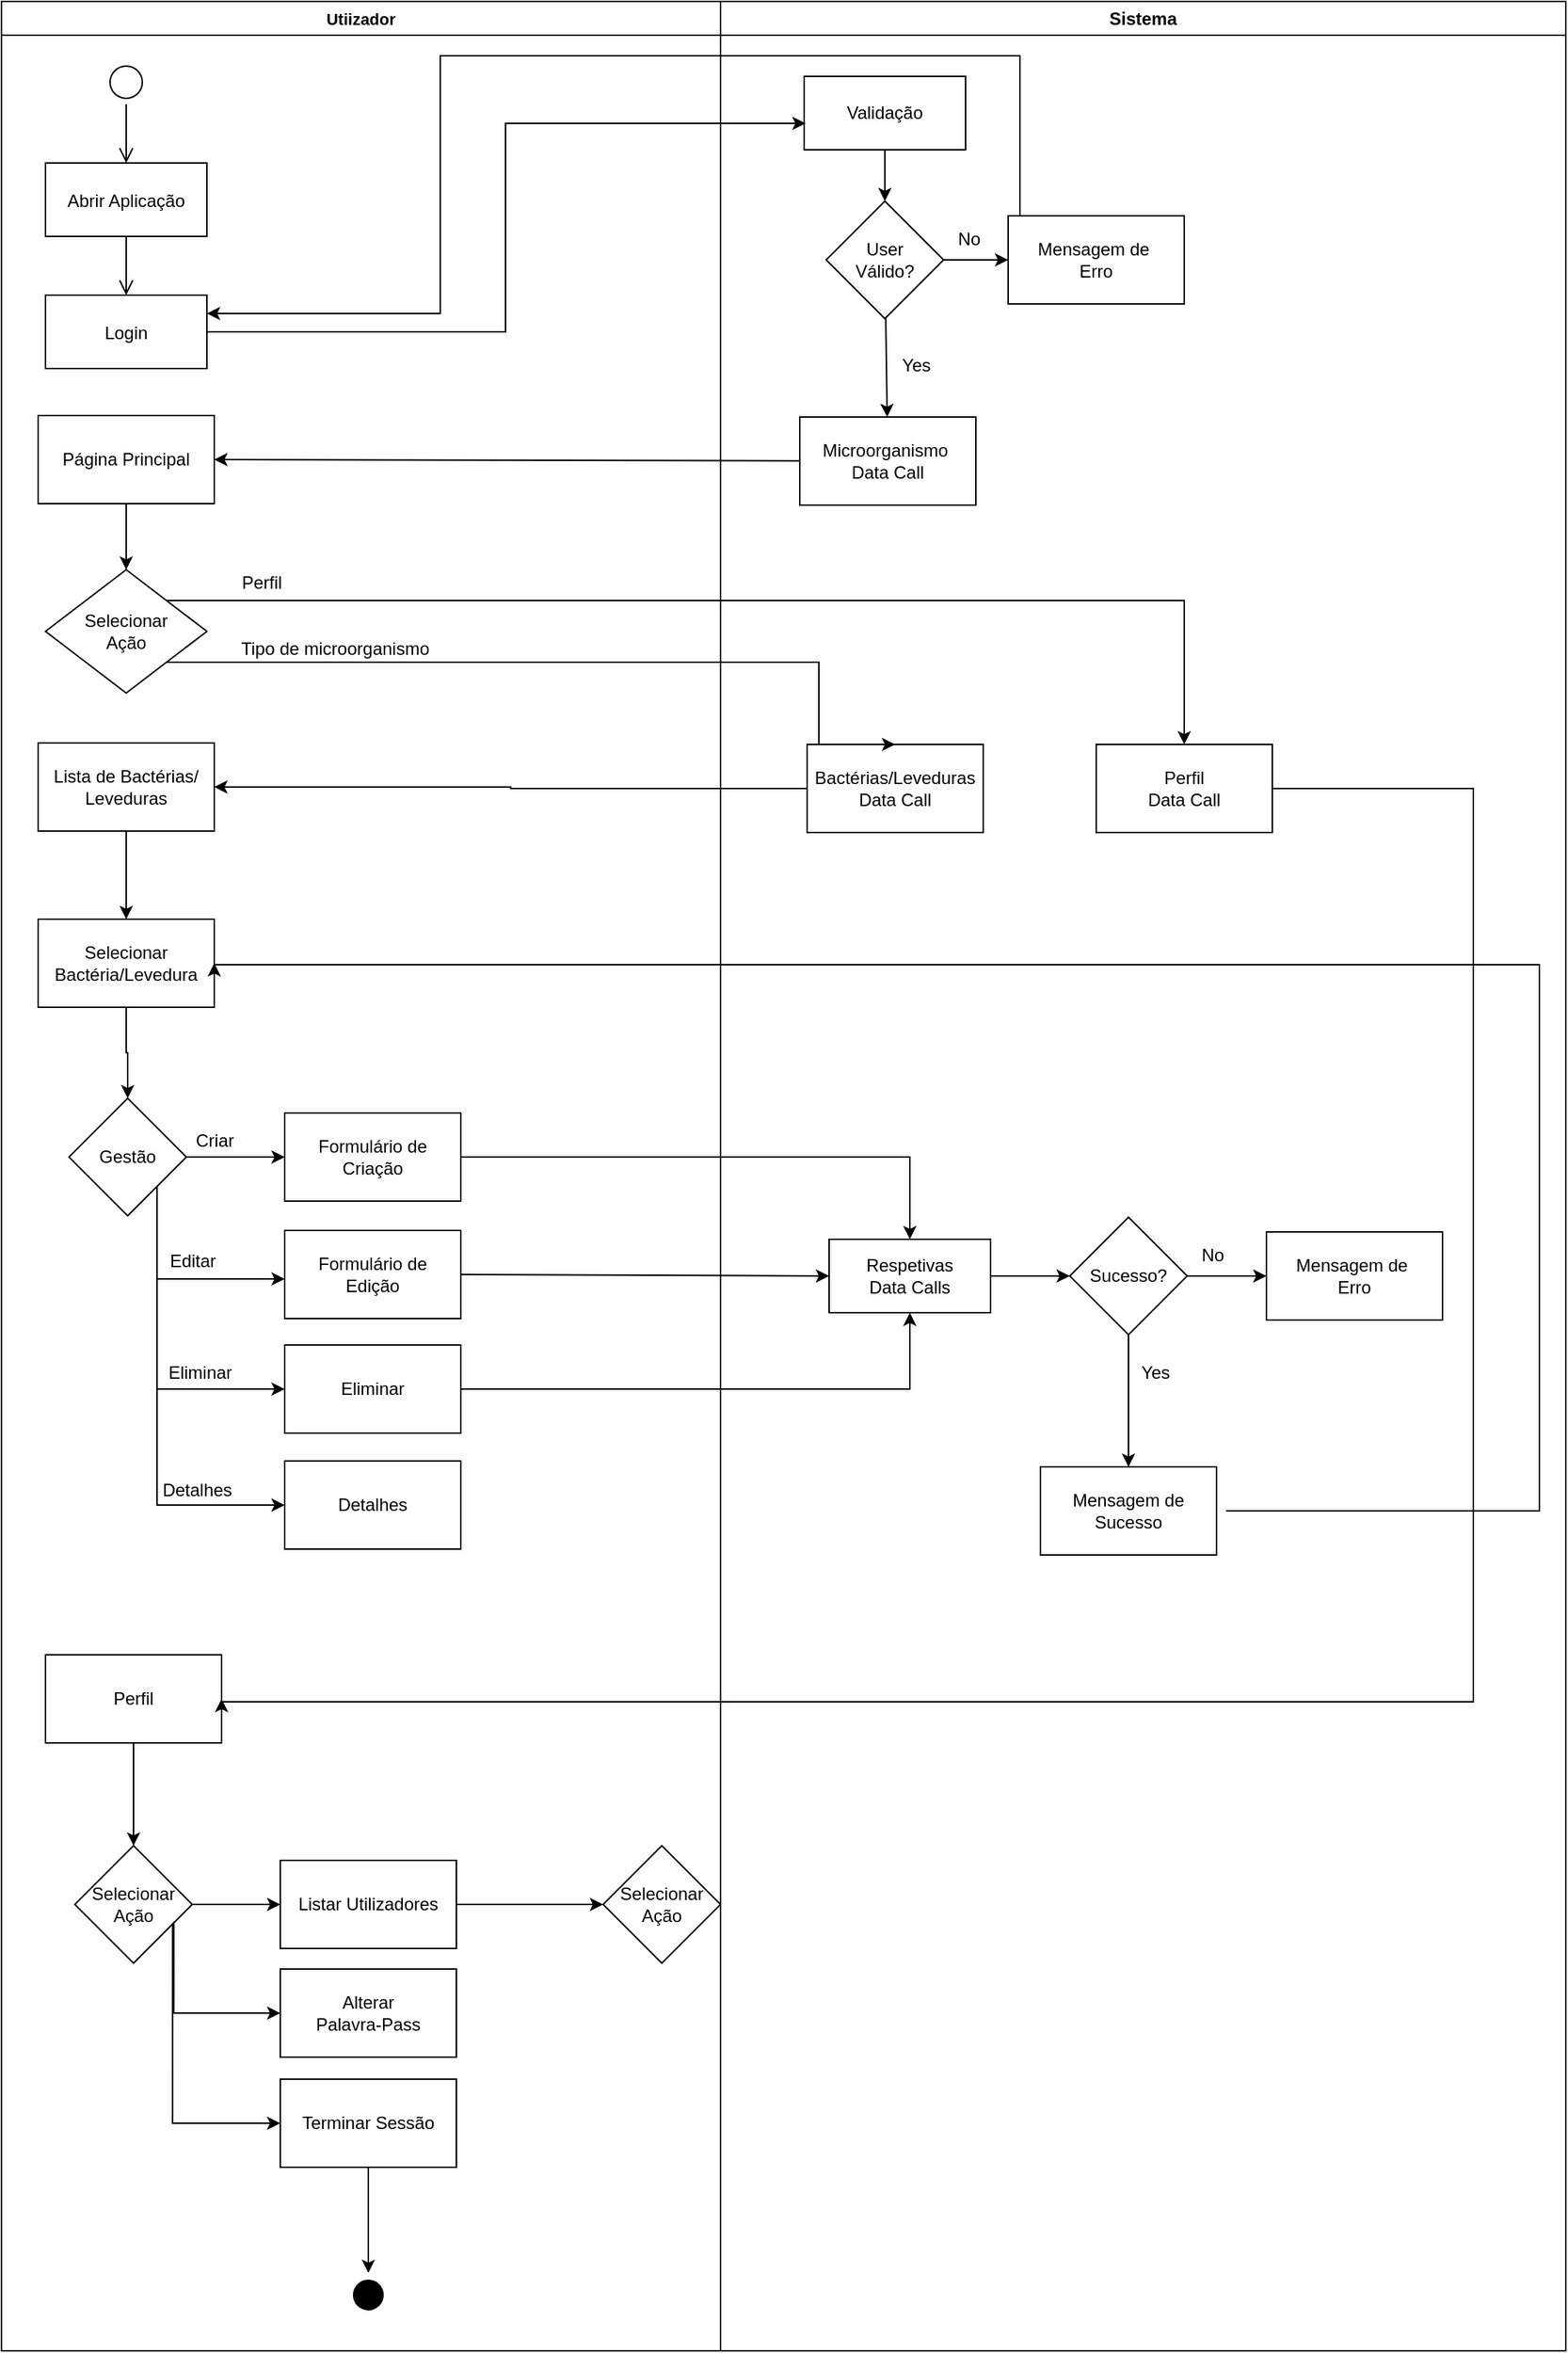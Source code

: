 <mxfile version="24.7.16">
  <diagram name="Page-1" id="e7e014a7-5840-1c2e-5031-d8a46d1fe8dd">
    <mxGraphModel dx="2206" dy="1297" grid="0" gridSize="10" guides="1" tooltips="1" connect="1" arrows="1" fold="1" page="1" pageScale="1" pageWidth="1654" pageHeight="2336" background="#ffffff" math="0" shadow="0">
      <root>
        <mxCell id="0" />
        <mxCell id="1" parent="0" />
        <mxCell id="2" value="Utiizador" style="swimlane;whiteSpace=wrap;labelBackgroundColor=none;fontSize=11;" parent="1" vertex="1">
          <mxGeometry x="120" y="29" width="490" height="1600" as="geometry" />
        </mxCell>
        <mxCell id="5" value="" style="ellipse;shape=startState;labelBackgroundColor=none;" parent="2" vertex="1">
          <mxGeometry x="70" y="40" width="30" height="30" as="geometry" />
        </mxCell>
        <mxCell id="6" value="" style="edgeStyle=elbowEdgeStyle;elbow=horizontal;verticalAlign=bottom;endArrow=open;endSize=8;endFill=1;rounded=0;labelBackgroundColor=none;fontColor=default;" parent="2" source="5" target="7" edge="1">
          <mxGeometry x="100" y="40" as="geometry">
            <mxPoint x="85" y="110" as="targetPoint" />
          </mxGeometry>
        </mxCell>
        <mxCell id="7" value="Abrir Aplicação" style="labelBackgroundColor=none;" parent="2" vertex="1">
          <mxGeometry x="30" y="110" width="110" height="50" as="geometry" />
        </mxCell>
        <mxCell id="6K1Hj72WUw8g_JZl9jF_-43" value="" style="edgeStyle=elbowEdgeStyle;elbow=horizontal;verticalAlign=bottom;endArrow=open;endSize=8;endFill=1;rounded=0;labelBackgroundColor=none;fontColor=default;exitX=0.5;exitY=1;exitDx=0;exitDy=0;" edge="1" parent="2" target="6K1Hj72WUw8g_JZl9jF_-44" source="7">
          <mxGeometry x="-205" y="-88" as="geometry">
            <mxPoint x="85" y="210" as="targetPoint" />
            <mxPoint x="85" y="170" as="sourcePoint" />
          </mxGeometry>
        </mxCell>
        <mxCell id="6K1Hj72WUw8g_JZl9jF_-44" value="Login" style="labelBackgroundColor=none;" vertex="1" parent="2">
          <mxGeometry x="30" y="200" width="110" height="50" as="geometry" />
        </mxCell>
        <mxCell id="6K1Hj72WUw8g_JZl9jF_-62" value="Página Principal" style="rounded=0;whiteSpace=wrap;html=1;labelBackgroundColor=none;" vertex="1" parent="2">
          <mxGeometry x="25" y="282.0" width="120" height="60" as="geometry" />
        </mxCell>
        <mxCell id="6K1Hj72WUw8g_JZl9jF_-87" value="" style="edgeStyle=orthogonalEdgeStyle;rounded=0;orthogonalLoop=1;jettySize=auto;html=1;" edge="1" parent="2" source="6K1Hj72WUw8g_JZl9jF_-84" target="6K1Hj72WUw8g_JZl9jF_-86">
          <mxGeometry relative="1" as="geometry" />
        </mxCell>
        <mxCell id="6K1Hj72WUw8g_JZl9jF_-84" value="&lt;div&gt;Lista de Bactérias/&lt;/div&gt;&lt;div&gt;Leveduras&lt;/div&gt;" style="whiteSpace=wrap;html=1;rounded=0;labelBackgroundColor=none;" vertex="1" parent="2">
          <mxGeometry x="25" y="505" width="120" height="60" as="geometry" />
        </mxCell>
        <mxCell id="6K1Hj72WUw8g_JZl9jF_-86" value="&lt;div&gt;Selecionar&lt;/div&gt;&lt;div&gt;Bactéria/Levedura&lt;/div&gt;" style="whiteSpace=wrap;html=1;rounded=0;labelBackgroundColor=none;" vertex="1" parent="2">
          <mxGeometry x="25" y="625" width="120" height="60" as="geometry" />
        </mxCell>
        <mxCell id="6K1Hj72WUw8g_JZl9jF_-93" value="" style="edgeStyle=orthogonalEdgeStyle;rounded=0;orthogonalLoop=1;jettySize=auto;html=1;exitX=0.5;exitY=1;exitDx=0;exitDy=0;" edge="1" parent="2" source="6K1Hj72WUw8g_JZl9jF_-86" target="6K1Hj72WUw8g_JZl9jF_-92">
          <mxGeometry relative="1" as="geometry">
            <mxPoint x="85" y="697" as="sourcePoint" />
          </mxGeometry>
        </mxCell>
        <mxCell id="6K1Hj72WUw8g_JZl9jF_-95" value="" style="edgeStyle=orthogonalEdgeStyle;rounded=0;orthogonalLoop=1;jettySize=auto;html=1;" edge="1" parent="2" source="6K1Hj72WUw8g_JZl9jF_-92" target="6K1Hj72WUw8g_JZl9jF_-94">
          <mxGeometry relative="1" as="geometry" />
        </mxCell>
        <mxCell id="6K1Hj72WUw8g_JZl9jF_-97" value="" style="edgeStyle=orthogonalEdgeStyle;rounded=0;orthogonalLoop=1;jettySize=auto;html=1;exitX=1;exitY=1;exitDx=0;exitDy=0;" edge="1" parent="2" source="6K1Hj72WUw8g_JZl9jF_-92" target="6K1Hj72WUw8g_JZl9jF_-96">
          <mxGeometry relative="1" as="geometry">
            <Array as="points">
              <mxPoint x="106" y="870" />
            </Array>
          </mxGeometry>
        </mxCell>
        <mxCell id="6K1Hj72WUw8g_JZl9jF_-92" value="Gestão" style="rhombus;whiteSpace=wrap;html=1;rounded=0;labelBackgroundColor=none;" vertex="1" parent="2">
          <mxGeometry x="46" y="747" width="80" height="80" as="geometry" />
        </mxCell>
        <mxCell id="6K1Hj72WUw8g_JZl9jF_-94" value="Formulário de&lt;div&gt;Criação&lt;/div&gt;" style="whiteSpace=wrap;html=1;rounded=0;labelBackgroundColor=none;" vertex="1" parent="2">
          <mxGeometry x="193" y="757" width="120" height="60" as="geometry" />
        </mxCell>
        <mxCell id="6K1Hj72WUw8g_JZl9jF_-96" value="Formulário de&lt;div&gt;Edição&lt;/div&gt;" style="whiteSpace=wrap;html=1;rounded=0;labelBackgroundColor=none;" vertex="1" parent="2">
          <mxGeometry x="193" y="837" width="120" height="60" as="geometry" />
        </mxCell>
        <mxCell id="6K1Hj72WUw8g_JZl9jF_-98" value="" style="edgeStyle=orthogonalEdgeStyle;rounded=0;orthogonalLoop=1;jettySize=auto;html=1;exitX=1;exitY=1;exitDx=0;exitDy=0;" edge="1" parent="2" target="6K1Hj72WUw8g_JZl9jF_-99" source="6K1Hj72WUw8g_JZl9jF_-92">
          <mxGeometry relative="1" as="geometry">
            <mxPoint x="106" y="885" as="sourcePoint" />
            <Array as="points">
              <mxPoint x="106" y="945" />
            </Array>
          </mxGeometry>
        </mxCell>
        <mxCell id="6K1Hj72WUw8g_JZl9jF_-99" value="Eliminar" style="whiteSpace=wrap;html=1;rounded=0;labelBackgroundColor=none;" vertex="1" parent="2">
          <mxGeometry x="193" y="915" width="120" height="60" as="geometry" />
        </mxCell>
        <mxCell id="6K1Hj72WUw8g_JZl9jF_-100" value="" style="edgeStyle=orthogonalEdgeStyle;rounded=0;orthogonalLoop=1;jettySize=auto;html=1;exitX=1;exitY=1;exitDx=0;exitDy=0;" edge="1" parent="2" target="6K1Hj72WUw8g_JZl9jF_-101" source="6K1Hj72WUw8g_JZl9jF_-92">
          <mxGeometry relative="1" as="geometry">
            <mxPoint x="95" y="899" as="sourcePoint" />
            <Array as="points">
              <mxPoint x="106" y="1024" />
            </Array>
          </mxGeometry>
        </mxCell>
        <mxCell id="6K1Hj72WUw8g_JZl9jF_-101" value="Detalhes" style="whiteSpace=wrap;html=1;rounded=0;labelBackgroundColor=none;" vertex="1" parent="2">
          <mxGeometry x="193" y="994" width="120" height="60" as="geometry" />
        </mxCell>
        <mxCell id="6K1Hj72WUw8g_JZl9jF_-105" value="Detalhes" style="text;html=1;align=center;verticalAlign=middle;resizable=0;points=[];autosize=1;strokeColor=none;fillColor=none;" vertex="1" parent="2">
          <mxGeometry x="100" y="1001" width="65" height="26" as="geometry" />
        </mxCell>
        <mxCell id="6K1Hj72WUw8g_JZl9jF_-102" value="Criar" style="text;html=1;align=center;verticalAlign=middle;resizable=0;points=[];autosize=1;strokeColor=none;fillColor=none;" vertex="1" parent="2">
          <mxGeometry x="123" y="763" width="44" height="26" as="geometry" />
        </mxCell>
        <mxCell id="6K1Hj72WUw8g_JZl9jF_-103" value="Editar" style="text;html=1;align=center;verticalAlign=middle;resizable=0;points=[];autosize=1;strokeColor=none;fillColor=none;" vertex="1" parent="2">
          <mxGeometry x="105" y="845" width="49" height="26" as="geometry" />
        </mxCell>
        <mxCell id="6K1Hj72WUw8g_JZl9jF_-104" value="Eliminar" style="text;html=1;align=center;verticalAlign=middle;resizable=0;points=[];autosize=1;strokeColor=none;fillColor=none;" vertex="1" parent="2">
          <mxGeometry x="104" y="921" width="61" height="26" as="geometry" />
        </mxCell>
        <mxCell id="6K1Hj72WUw8g_JZl9jF_-140" value="" style="edgeStyle=orthogonalEdgeStyle;rounded=0;orthogonalLoop=1;jettySize=auto;html=1;exitX=0.5;exitY=1;exitDx=0;exitDy=0;" edge="1" parent="2" target="6K1Hj72WUw8g_JZl9jF_-141" source="6K1Hj72WUw8g_JZl9jF_-62">
          <mxGeometry relative="1" as="geometry">
            <mxPoint x="295" y="290" as="sourcePoint" />
          </mxGeometry>
        </mxCell>
        <mxCell id="6K1Hj72WUw8g_JZl9jF_-141" value="Selecionar&lt;div&gt;Ação&lt;/div&gt;" style="rhombus;whiteSpace=wrap;html=1;rounded=0;labelBackgroundColor=none;" vertex="1" parent="2">
          <mxGeometry x="30" y="387" width="110" height="84" as="geometry" />
        </mxCell>
        <mxCell id="6K1Hj72WUw8g_JZl9jF_-144" value="Tipo de microorganismo" style="text;html=1;align=center;verticalAlign=middle;resizable=0;points=[];autosize=1;strokeColor=none;fillColor=none;" vertex="1" parent="2">
          <mxGeometry x="154" y="428" width="146" height="26" as="geometry" />
        </mxCell>
        <mxCell id="6K1Hj72WUw8g_JZl9jF_-147" value="Perfil" style="text;html=1;align=center;verticalAlign=middle;resizable=0;points=[];autosize=1;strokeColor=none;fillColor=none;" vertex="1" parent="2">
          <mxGeometry x="154" y="383" width="45" height="26" as="geometry" />
        </mxCell>
        <mxCell id="6K1Hj72WUw8g_JZl9jF_-151" value="" style="edgeStyle=orthogonalEdgeStyle;rounded=0;orthogonalLoop=1;jettySize=auto;html=1;" edge="1" parent="2" source="6K1Hj72WUw8g_JZl9jF_-148" target="6K1Hj72WUw8g_JZl9jF_-150">
          <mxGeometry relative="1" as="geometry" />
        </mxCell>
        <mxCell id="6K1Hj72WUw8g_JZl9jF_-148" value="Perfil" style="whiteSpace=wrap;html=1;rounded=0;labelBackgroundColor=none;" vertex="1" parent="2">
          <mxGeometry x="30" y="1126" width="120" height="60" as="geometry" />
        </mxCell>
        <mxCell id="6K1Hj72WUw8g_JZl9jF_-153" value="" style="edgeStyle=orthogonalEdgeStyle;rounded=0;orthogonalLoop=1;jettySize=auto;html=1;" edge="1" parent="2" source="6K1Hj72WUw8g_JZl9jF_-150" target="6K1Hj72WUw8g_JZl9jF_-152">
          <mxGeometry relative="1" as="geometry" />
        </mxCell>
        <mxCell id="6K1Hj72WUw8g_JZl9jF_-150" value="Selecionar&lt;div&gt;Ação&lt;/div&gt;" style="rhombus;whiteSpace=wrap;html=1;rounded=0;labelBackgroundColor=none;" vertex="1" parent="2">
          <mxGeometry x="50" y="1256" width="80" height="80" as="geometry" />
        </mxCell>
        <mxCell id="6K1Hj72WUw8g_JZl9jF_-163" value="" style="edgeStyle=orthogonalEdgeStyle;rounded=0;orthogonalLoop=1;jettySize=auto;html=1;" edge="1" parent="2" source="6K1Hj72WUw8g_JZl9jF_-152" target="6K1Hj72WUw8g_JZl9jF_-162">
          <mxGeometry relative="1" as="geometry" />
        </mxCell>
        <mxCell id="6K1Hj72WUw8g_JZl9jF_-152" value="Listar Utilizadores" style="whiteSpace=wrap;html=1;rounded=0;labelBackgroundColor=none;" vertex="1" parent="2">
          <mxGeometry x="190" y="1266" width="120" height="60" as="geometry" />
        </mxCell>
        <mxCell id="6K1Hj72WUw8g_JZl9jF_-154" value="" style="edgeStyle=orthogonalEdgeStyle;rounded=0;orthogonalLoop=1;jettySize=auto;html=1;exitX=0.843;exitY=0.648;exitDx=0;exitDy=0;exitPerimeter=0;entryX=0;entryY=0.5;entryDx=0;entryDy=0;" edge="1" parent="2" target="6K1Hj72WUw8g_JZl9jF_-155" source="6K1Hj72WUw8g_JZl9jF_-150">
          <mxGeometry relative="1" as="geometry">
            <mxPoint x="119.96" y="1315" as="sourcePoint" />
            <mxPoint x="193" y="1377.4" as="targetPoint" />
            <Array as="points">
              <mxPoint x="117" y="1370" />
            </Array>
          </mxGeometry>
        </mxCell>
        <mxCell id="6K1Hj72WUw8g_JZl9jF_-155" value="Alterar&lt;div&gt;Palavra-Pass&lt;/div&gt;" style="whiteSpace=wrap;html=1;rounded=0;labelBackgroundColor=none;" vertex="1" parent="2">
          <mxGeometry x="190" y="1340" width="120" height="60" as="geometry" />
        </mxCell>
        <mxCell id="6K1Hj72WUw8g_JZl9jF_-156" value="" style="edgeStyle=orthogonalEdgeStyle;rounded=0;orthogonalLoop=1;jettySize=auto;html=1;exitX=0.833;exitY=0.66;exitDx=0;exitDy=0;exitPerimeter=0;entryX=0;entryY=0.5;entryDx=0;entryDy=0;" edge="1" parent="2" target="6K1Hj72WUw8g_JZl9jF_-157" source="6K1Hj72WUw8g_JZl9jF_-150">
          <mxGeometry relative="1" as="geometry">
            <mxPoint x="117" y="1383" as="sourcePoint" />
            <mxPoint x="193" y="1452.4" as="targetPoint" />
            <Array as="points">
              <mxPoint x="117" y="1445" />
            </Array>
          </mxGeometry>
        </mxCell>
        <mxCell id="6K1Hj72WUw8g_JZl9jF_-160" value="" style="edgeStyle=orthogonalEdgeStyle;rounded=0;orthogonalLoop=1;jettySize=auto;html=1;entryX=0.5;entryY=0;entryDx=0;entryDy=0;" edge="1" parent="2" source="6K1Hj72WUw8g_JZl9jF_-157" target="6K1Hj72WUw8g_JZl9jF_-158">
          <mxGeometry relative="1" as="geometry">
            <mxPoint x="250" y="1542" as="targetPoint" />
          </mxGeometry>
        </mxCell>
        <mxCell id="6K1Hj72WUw8g_JZl9jF_-157" value="Terminar Sessão" style="whiteSpace=wrap;html=1;rounded=0;labelBackgroundColor=none;" vertex="1" parent="2">
          <mxGeometry x="190" y="1415" width="120" height="60" as="geometry" />
        </mxCell>
        <mxCell id="6K1Hj72WUw8g_JZl9jF_-158" value="" style="ellipse;html=1;shape=endState;fillColor=#000000;strokeColor=#FFFFFF;" vertex="1" parent="2">
          <mxGeometry x="235" y="1547" width="30" height="30" as="geometry" />
        </mxCell>
        <mxCell id="6K1Hj72WUw8g_JZl9jF_-162" value="Selecionar&lt;div&gt;Ação&lt;/div&gt;" style="rhombus;whiteSpace=wrap;html=1;rounded=0;labelBackgroundColor=none;" vertex="1" parent="2">
          <mxGeometry x="410" y="1256" width="80" height="80" as="geometry" />
        </mxCell>
        <mxCell id="3" value="Sistema" style="swimlane;whiteSpace=wrap;labelBackgroundColor=none;" parent="1" vertex="1">
          <mxGeometry x="610" y="29" width="576" height="1600" as="geometry" />
        </mxCell>
        <mxCell id="6K1Hj72WUw8g_JZl9jF_-61" value="" style="edgeStyle=orthogonalEdgeStyle;rounded=0;orthogonalLoop=1;jettySize=auto;html=1;" edge="1" parent="3" source="6K1Hj72WUw8g_JZl9jF_-58" target="6K1Hj72WUw8g_JZl9jF_-60">
          <mxGeometry relative="1" as="geometry" />
        </mxCell>
        <mxCell id="6K1Hj72WUw8g_JZl9jF_-66" value="" style="edgeStyle=orthogonalEdgeStyle;rounded=0;orthogonalLoop=1;jettySize=auto;html=1;" edge="1" parent="3" source="6K1Hj72WUw8g_JZl9jF_-60" target="6K1Hj72WUw8g_JZl9jF_-65">
          <mxGeometry relative="1" as="geometry" />
        </mxCell>
        <mxCell id="6K1Hj72WUw8g_JZl9jF_-58" value="Validação" style="whiteSpace=wrap;html=1;labelBackgroundColor=none;" vertex="1" parent="3">
          <mxGeometry x="57" y="51" width="110" height="50" as="geometry" />
        </mxCell>
        <mxCell id="6K1Hj72WUw8g_JZl9jF_-76" value="" style="rounded=0;orthogonalLoop=1;jettySize=auto;html=1;" edge="1" parent="3" source="6K1Hj72WUw8g_JZl9jF_-60" target="6K1Hj72WUw8g_JZl9jF_-75">
          <mxGeometry relative="1" as="geometry" />
        </mxCell>
        <mxCell id="6K1Hj72WUw8g_JZl9jF_-60" value="User&lt;div&gt;Válido?&lt;/div&gt;" style="rhombus;whiteSpace=wrap;html=1;labelBackgroundColor=none;" vertex="1" parent="3">
          <mxGeometry x="72" y="136" width="80" height="80" as="geometry" />
        </mxCell>
        <mxCell id="6K1Hj72WUw8g_JZl9jF_-65" value="Mensagem de&amp;nbsp;&lt;div&gt;Erro&lt;/div&gt;" style="whiteSpace=wrap;html=1;labelBackgroundColor=none;" vertex="1" parent="3">
          <mxGeometry x="196" y="146" width="120" height="60" as="geometry" />
        </mxCell>
        <mxCell id="6K1Hj72WUw8g_JZl9jF_-74" value="No" style="text;html=1;align=center;verticalAlign=middle;resizable=0;points=[];autosize=1;strokeColor=none;fillColor=none;" vertex="1" parent="3">
          <mxGeometry x="152" y="149" width="33" height="26" as="geometry" />
        </mxCell>
        <mxCell id="6K1Hj72WUw8g_JZl9jF_-75" value="Microorganismo&amp;nbsp;&lt;div&gt;&lt;div&gt;Data Call&lt;/div&gt;&lt;/div&gt;" style="whiteSpace=wrap;html=1;labelBackgroundColor=none;" vertex="1" parent="3">
          <mxGeometry x="54" y="283" width="120" height="60" as="geometry" />
        </mxCell>
        <mxCell id="6K1Hj72WUw8g_JZl9jF_-77" value="Yes" style="text;html=1;align=center;verticalAlign=middle;resizable=0;points=[];autosize=1;strokeColor=none;fillColor=none;" vertex="1" parent="3">
          <mxGeometry x="114" y="235" width="38" height="26" as="geometry" />
        </mxCell>
        <mxCell id="6K1Hj72WUw8g_JZl9jF_-80" value="Bactérias/Leveduras&lt;div&gt;Data Call&lt;/div&gt;" style="whiteSpace=wrap;html=1;rounded=0;labelBackgroundColor=none;" vertex="1" parent="3">
          <mxGeometry x="59" y="506.0" width="120" height="60" as="geometry" />
        </mxCell>
        <mxCell id="6K1Hj72WUw8g_JZl9jF_-119" value="" style="edgeStyle=orthogonalEdgeStyle;rounded=0;orthogonalLoop=1;jettySize=auto;html=1;" edge="1" parent="3" source="6K1Hj72WUw8g_JZl9jF_-112" target="6K1Hj72WUw8g_JZl9jF_-118">
          <mxGeometry relative="1" as="geometry" />
        </mxCell>
        <mxCell id="6K1Hj72WUw8g_JZl9jF_-112" value="Respetivas&lt;div&gt;Data Calls&lt;/div&gt;" style="html=1;whiteSpace=wrap;" vertex="1" parent="3">
          <mxGeometry x="74" y="843" width="110" height="50" as="geometry" />
        </mxCell>
        <mxCell id="6K1Hj72WUw8g_JZl9jF_-121" value="" style="edgeStyle=orthogonalEdgeStyle;rounded=0;orthogonalLoop=1;jettySize=auto;html=1;" edge="1" parent="3" source="6K1Hj72WUw8g_JZl9jF_-118" target="6K1Hj72WUw8g_JZl9jF_-120">
          <mxGeometry relative="1" as="geometry" />
        </mxCell>
        <mxCell id="6K1Hj72WUw8g_JZl9jF_-124" value="" style="edgeStyle=orthogonalEdgeStyle;rounded=0;orthogonalLoop=1;jettySize=auto;html=1;" edge="1" parent="3" source="6K1Hj72WUw8g_JZl9jF_-118" target="6K1Hj72WUw8g_JZl9jF_-123">
          <mxGeometry relative="1" as="geometry" />
        </mxCell>
        <mxCell id="6K1Hj72WUw8g_JZl9jF_-118" value="Sucesso?" style="rhombus;whiteSpace=wrap;html=1;" vertex="1" parent="3">
          <mxGeometry x="238" y="828" width="80" height="80" as="geometry" />
        </mxCell>
        <mxCell id="6K1Hj72WUw8g_JZl9jF_-120" value="Mensagem de&amp;nbsp;&lt;div&gt;Erro&lt;/div&gt;" style="whiteSpace=wrap;html=1;" vertex="1" parent="3">
          <mxGeometry x="372" y="838" width="120" height="60" as="geometry" />
        </mxCell>
        <mxCell id="6K1Hj72WUw8g_JZl9jF_-122" value="No" style="text;html=1;align=center;verticalAlign=middle;resizable=0;points=[];autosize=1;strokeColor=none;fillColor=none;" vertex="1" parent="3">
          <mxGeometry x="318" y="841" width="33" height="26" as="geometry" />
        </mxCell>
        <mxCell id="6K1Hj72WUw8g_JZl9jF_-123" value="Mensagem de Sucesso" style="whiteSpace=wrap;html=1;" vertex="1" parent="3">
          <mxGeometry x="218" y="998" width="120" height="60" as="geometry" />
        </mxCell>
        <mxCell id="6K1Hj72WUw8g_JZl9jF_-125" value="Yes" style="text;html=1;align=center;verticalAlign=middle;resizable=0;points=[];autosize=1;strokeColor=none;fillColor=none;" vertex="1" parent="3">
          <mxGeometry x="277" y="921" width="38" height="26" as="geometry" />
        </mxCell>
        <mxCell id="6K1Hj72WUw8g_JZl9jF_-127" value="" style="edgeStyle=orthogonalEdgeStyle;rounded=0;orthogonalLoop=1;jettySize=auto;html=1;entryX=1;entryY=0.5;entryDx=0;entryDy=0;exitX=1;exitY=0.5;exitDx=0;exitDy=0;" edge="1" parent="3" target="6K1Hj72WUw8g_JZl9jF_-86">
          <mxGeometry relative="1" as="geometry">
            <mxPoint x="344.5" y="1028" as="sourcePoint" />
            <mxPoint x="-285.5" y="656.0" as="targetPoint" />
            <Array as="points">
              <mxPoint x="558" y="1028" />
              <mxPoint x="558" y="656" />
              <mxPoint x="-345" y="656" />
            </Array>
          </mxGeometry>
        </mxCell>
        <mxCell id="6K1Hj72WUw8g_JZl9jF_-145" value="Perfil&lt;div&gt;Data Call&lt;/div&gt;" style="whiteSpace=wrap;html=1;rounded=0;labelBackgroundColor=none;" vertex="1" parent="3">
          <mxGeometry x="256" y="506" width="120" height="60" as="geometry" />
        </mxCell>
        <mxCell id="6K1Hj72WUw8g_JZl9jF_-59" value="" style="rounded=0;orthogonalLoop=1;jettySize=auto;html=1;exitX=1;exitY=0.5;exitDx=0;exitDy=0;entryX=0.009;entryY=0.64;entryDx=0;entryDy=0;entryPerimeter=0;edgeStyle=orthogonalEdgeStyle;" edge="1" parent="1" source="6K1Hj72WUw8g_JZl9jF_-44" target="6K1Hj72WUw8g_JZl9jF_-58">
          <mxGeometry relative="1" as="geometry">
            <mxPoint x="261" y="629.5" as="sourcePoint" />
            <mxPoint x="674" y="373.94" as="targetPoint" />
          </mxGeometry>
        </mxCell>
        <mxCell id="6K1Hj72WUw8g_JZl9jF_-73" value="" style="edgeStyle=orthogonalEdgeStyle;rounded=0;orthogonalLoop=1;jettySize=auto;html=1;entryX=1;entryY=0.25;entryDx=0;entryDy=0;" edge="1" parent="1" source="6K1Hj72WUw8g_JZl9jF_-65" target="6K1Hj72WUw8g_JZl9jF_-44">
          <mxGeometry relative="1" as="geometry">
            <mxPoint x="814" y="94" as="targetPoint" />
            <Array as="points">
              <mxPoint x="814" y="66" />
              <mxPoint x="419" y="66" />
              <mxPoint x="419" y="242" />
            </Array>
          </mxGeometry>
        </mxCell>
        <mxCell id="6K1Hj72WUw8g_JZl9jF_-79" value="" style="rounded=0;orthogonalLoop=1;jettySize=auto;html=1;entryX=1;entryY=0.5;entryDx=0;entryDy=0;" edge="1" parent="1" source="6K1Hj72WUw8g_JZl9jF_-75" target="6K1Hj72WUw8g_JZl9jF_-62">
          <mxGeometry relative="1" as="geometry">
            <mxPoint x="530" y="341" as="targetPoint" />
          </mxGeometry>
        </mxCell>
        <mxCell id="6K1Hj72WUw8g_JZl9jF_-85" value="" style="edgeStyle=orthogonalEdgeStyle;rounded=0;orthogonalLoop=1;jettySize=auto;html=1;" edge="1" parent="1" source="6K1Hj72WUw8g_JZl9jF_-80" target="6K1Hj72WUw8g_JZl9jF_-84">
          <mxGeometry relative="1" as="geometry" />
        </mxCell>
        <mxCell id="6K1Hj72WUw8g_JZl9jF_-114" value="" style="edgeStyle=orthogonalEdgeStyle;rounded=0;orthogonalLoop=1;jettySize=auto;html=1;exitX=1;exitY=0.5;exitDx=0;exitDy=0;" edge="1" parent="1" source="6K1Hj72WUw8g_JZl9jF_-94" target="6K1Hj72WUw8g_JZl9jF_-112">
          <mxGeometry relative="1" as="geometry">
            <mxPoint x="545" y="801" as="sourcePoint" />
          </mxGeometry>
        </mxCell>
        <mxCell id="6K1Hj72WUw8g_JZl9jF_-115" value="" style="rounded=0;orthogonalLoop=1;jettySize=auto;html=1;exitX=1;exitY=0.5;exitDx=0;exitDy=0;entryX=0;entryY=0.5;entryDx=0;entryDy=0;" edge="1" parent="1" source="6K1Hj72WUw8g_JZl9jF_-96" target="6K1Hj72WUw8g_JZl9jF_-112">
          <mxGeometry relative="1" as="geometry">
            <mxPoint x="443" y="708" as="sourcePoint" />
            <mxPoint x="690" y="786" as="targetPoint" />
          </mxGeometry>
        </mxCell>
        <mxCell id="6K1Hj72WUw8g_JZl9jF_-116" value="" style="edgeStyle=orthogonalEdgeStyle;rounded=0;orthogonalLoop=1;jettySize=auto;html=1;exitX=1;exitY=0.5;exitDx=0;exitDy=0;entryX=0.5;entryY=1;entryDx=0;entryDy=0;" edge="1" parent="1" source="6K1Hj72WUw8g_JZl9jF_-99" target="6K1Hj72WUw8g_JZl9jF_-112">
          <mxGeometry relative="1" as="geometry">
            <mxPoint x="452" y="859" as="sourcePoint" />
            <mxPoint x="644" y="882" as="targetPoint" />
          </mxGeometry>
        </mxCell>
        <mxCell id="6K1Hj72WUw8g_JZl9jF_-143" value="" style="edgeStyle=orthogonalEdgeStyle;rounded=0;orthogonalLoop=1;jettySize=auto;html=1;entryX=0.5;entryY=0;entryDx=0;entryDy=0;" edge="1" parent="1" source="6K1Hj72WUw8g_JZl9jF_-141" target="6K1Hj72WUw8g_JZl9jF_-80">
          <mxGeometry relative="1" as="geometry">
            <mxPoint x="302" y="452" as="targetPoint" />
            <Array as="points">
              <mxPoint x="677" y="479" />
            </Array>
          </mxGeometry>
        </mxCell>
        <mxCell id="6K1Hj72WUw8g_JZl9jF_-146" value="" style="edgeStyle=orthogonalEdgeStyle;rounded=0;orthogonalLoop=1;jettySize=auto;html=1;exitX=1;exitY=0;exitDx=0;exitDy=0;" edge="1" parent="1" source="6K1Hj72WUw8g_JZl9jF_-141" target="6K1Hj72WUw8g_JZl9jF_-145">
          <mxGeometry relative="1" as="geometry" />
        </mxCell>
        <mxCell id="6K1Hj72WUw8g_JZl9jF_-149" value="" style="edgeStyle=orthogonalEdgeStyle;rounded=0;orthogonalLoop=1;jettySize=auto;html=1;entryX=1;entryY=0.5;entryDx=0;entryDy=0;exitX=1;exitY=0.5;exitDx=0;exitDy=0;" edge="1" parent="1" source="6K1Hj72WUw8g_JZl9jF_-145" target="6K1Hj72WUw8g_JZl9jF_-148">
          <mxGeometry relative="1" as="geometry">
            <mxPoint x="1018" y="565.997" as="sourcePoint" />
            <mxPoint x="302" y="1186.92" as="targetPoint" />
            <Array as="points">
              <mxPoint x="1123" y="565" />
              <mxPoint x="1123" y="1187" />
              <mxPoint x="270" y="1187" />
            </Array>
          </mxGeometry>
        </mxCell>
      </root>
    </mxGraphModel>
  </diagram>
</mxfile>
